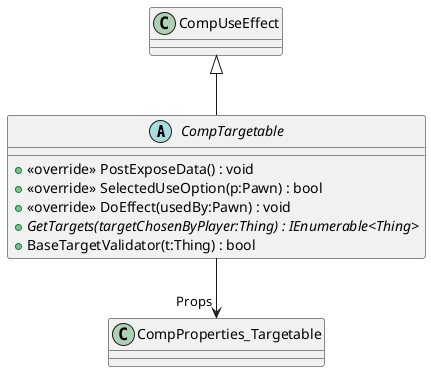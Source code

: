 @startuml
abstract class CompTargetable {
    + <<override>> PostExposeData() : void
    + <<override>> SelectedUseOption(p:Pawn) : bool
    + <<override>> DoEffect(usedBy:Pawn) : void
    + {abstract} GetTargets(targetChosenByPlayer:Thing) : IEnumerable<Thing>
    + BaseTargetValidator(t:Thing) : bool
}
CompUseEffect <|-- CompTargetable
CompTargetable --> "Props" CompProperties_Targetable
@enduml
